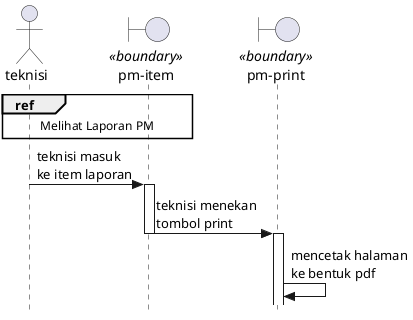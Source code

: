 @startuml printPM 

skinparam style strictuml

actor teknisi
boundary "pm-item" as item <<boundary>>
boundary "pm-print" as print <<boundary>>

ref over teknisi, item : Melihat Laporan PM

teknisi -> item : teknisi masuk\nke item laporan
    activate item
item -> print : teknisi menekan\ntombol print
    deactivate item
    activate print
print -> print : mencetak halaman\nke bentuk pdf

@enduml



@startuml printCM

skinparam style strictuml

actor teknisi
boundary "cm-item" as item <<boundary>>
boundary "cm-print" as print <<boundary>>

ref over teknisi, item : Melihat Laporan CM

teknisi -> item : teknisi masuk\nke item laporan
    activate item
item -> print : teknisi menekan\ntombol generate PDF
    deactivate item
    activate print
print -> print : mencetak halaman\nke bentuk pdf

@enduml